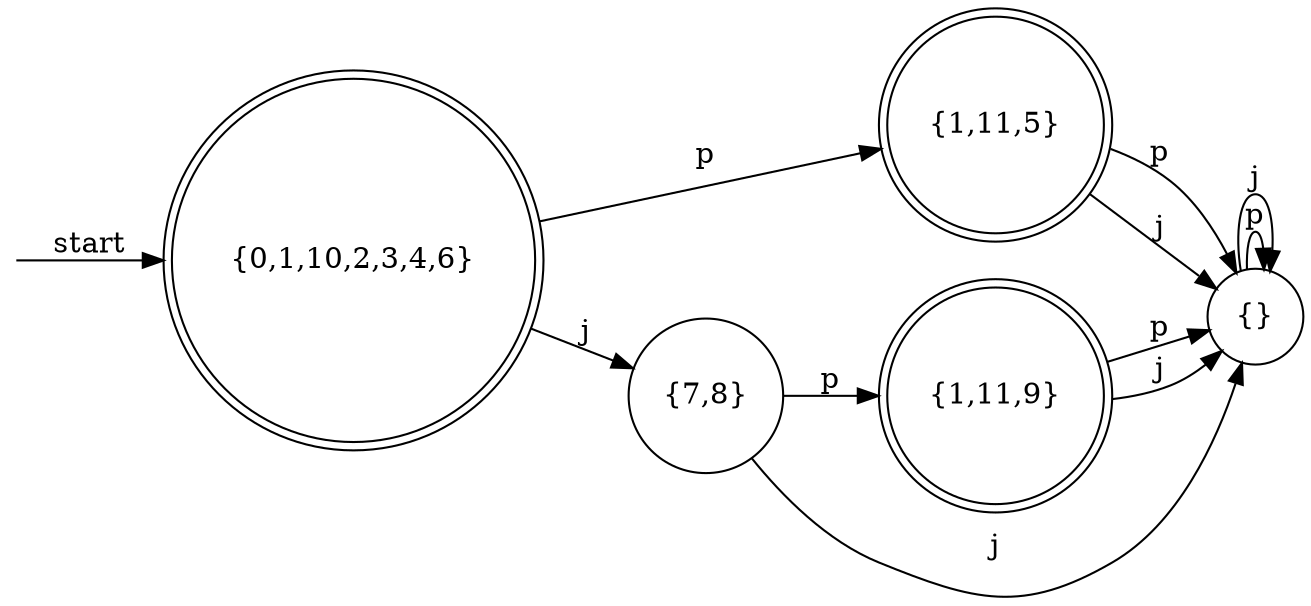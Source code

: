 digraph dfa {
    rankdir = LR;
    node [shape = doublecircle];    __start [style = invis, shape = point];
    __start -> "{0,1,10,2,3,4,6}" [ label = "start" ];
    node [shape = doublecircle]; "{0,1,10,2,3,4,6}" "{1,11,5}" "{1,11,9}"
    node [shape = circle];
    "{0,1,10,2,3,4,6}" -> "{1,11,5}" [ label = "p" ];
    "{0,1,10,2,3,4,6}" -> "{7,8}" [ label = "j" ];
    "{1,11,5}" -> "{}" [ label = "p" ];
    "{1,11,5}" -> "{}" [ label = "j" ];
    "{}" -> "{}" [ label = "p" ];
    "{}" -> "{}" [ label = "j" ];
    "{7,8}" -> "{1,11,9}" [ label = "p" ];
    "{7,8}" -> "{}" [ label = "j" ];
    "{1,11,9}" -> "{}" [ label = "p" ];
    "{1,11,9}" -> "{}" [ label = "j" ];
}
